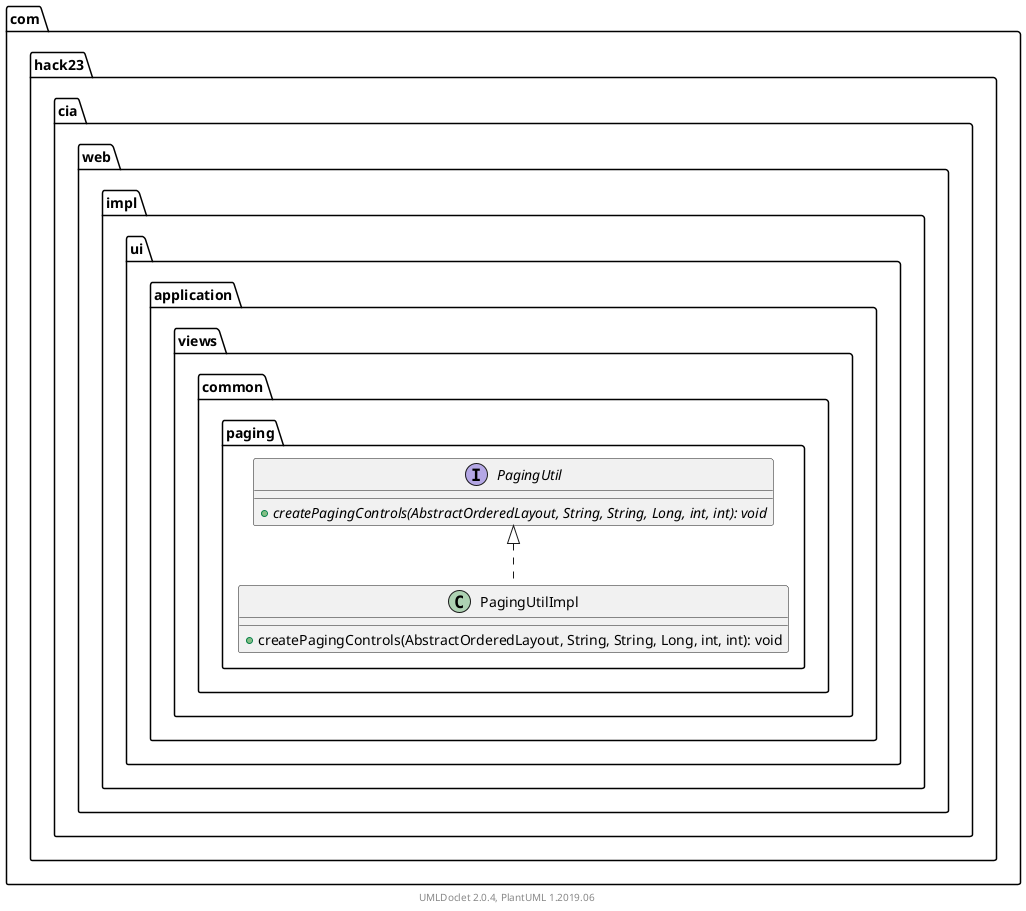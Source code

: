 @startuml
    namespace com.hack23.cia.web.impl.ui.application.views.common.paging {

        interface PagingUtil [[PagingUtil.html]] {
            {abstract} +createPagingControls(AbstractOrderedLayout, String, String, Long, int, int): void
        }

        class PagingUtilImpl [[PagingUtilImpl.html]] {
            +createPagingControls(AbstractOrderedLayout, String, String, Long, int, int): void
        }

        PagingUtil <|.. PagingUtilImpl
    }

    center footer UMLDoclet 2.0.4, PlantUML 1.2019.06
@enduml
